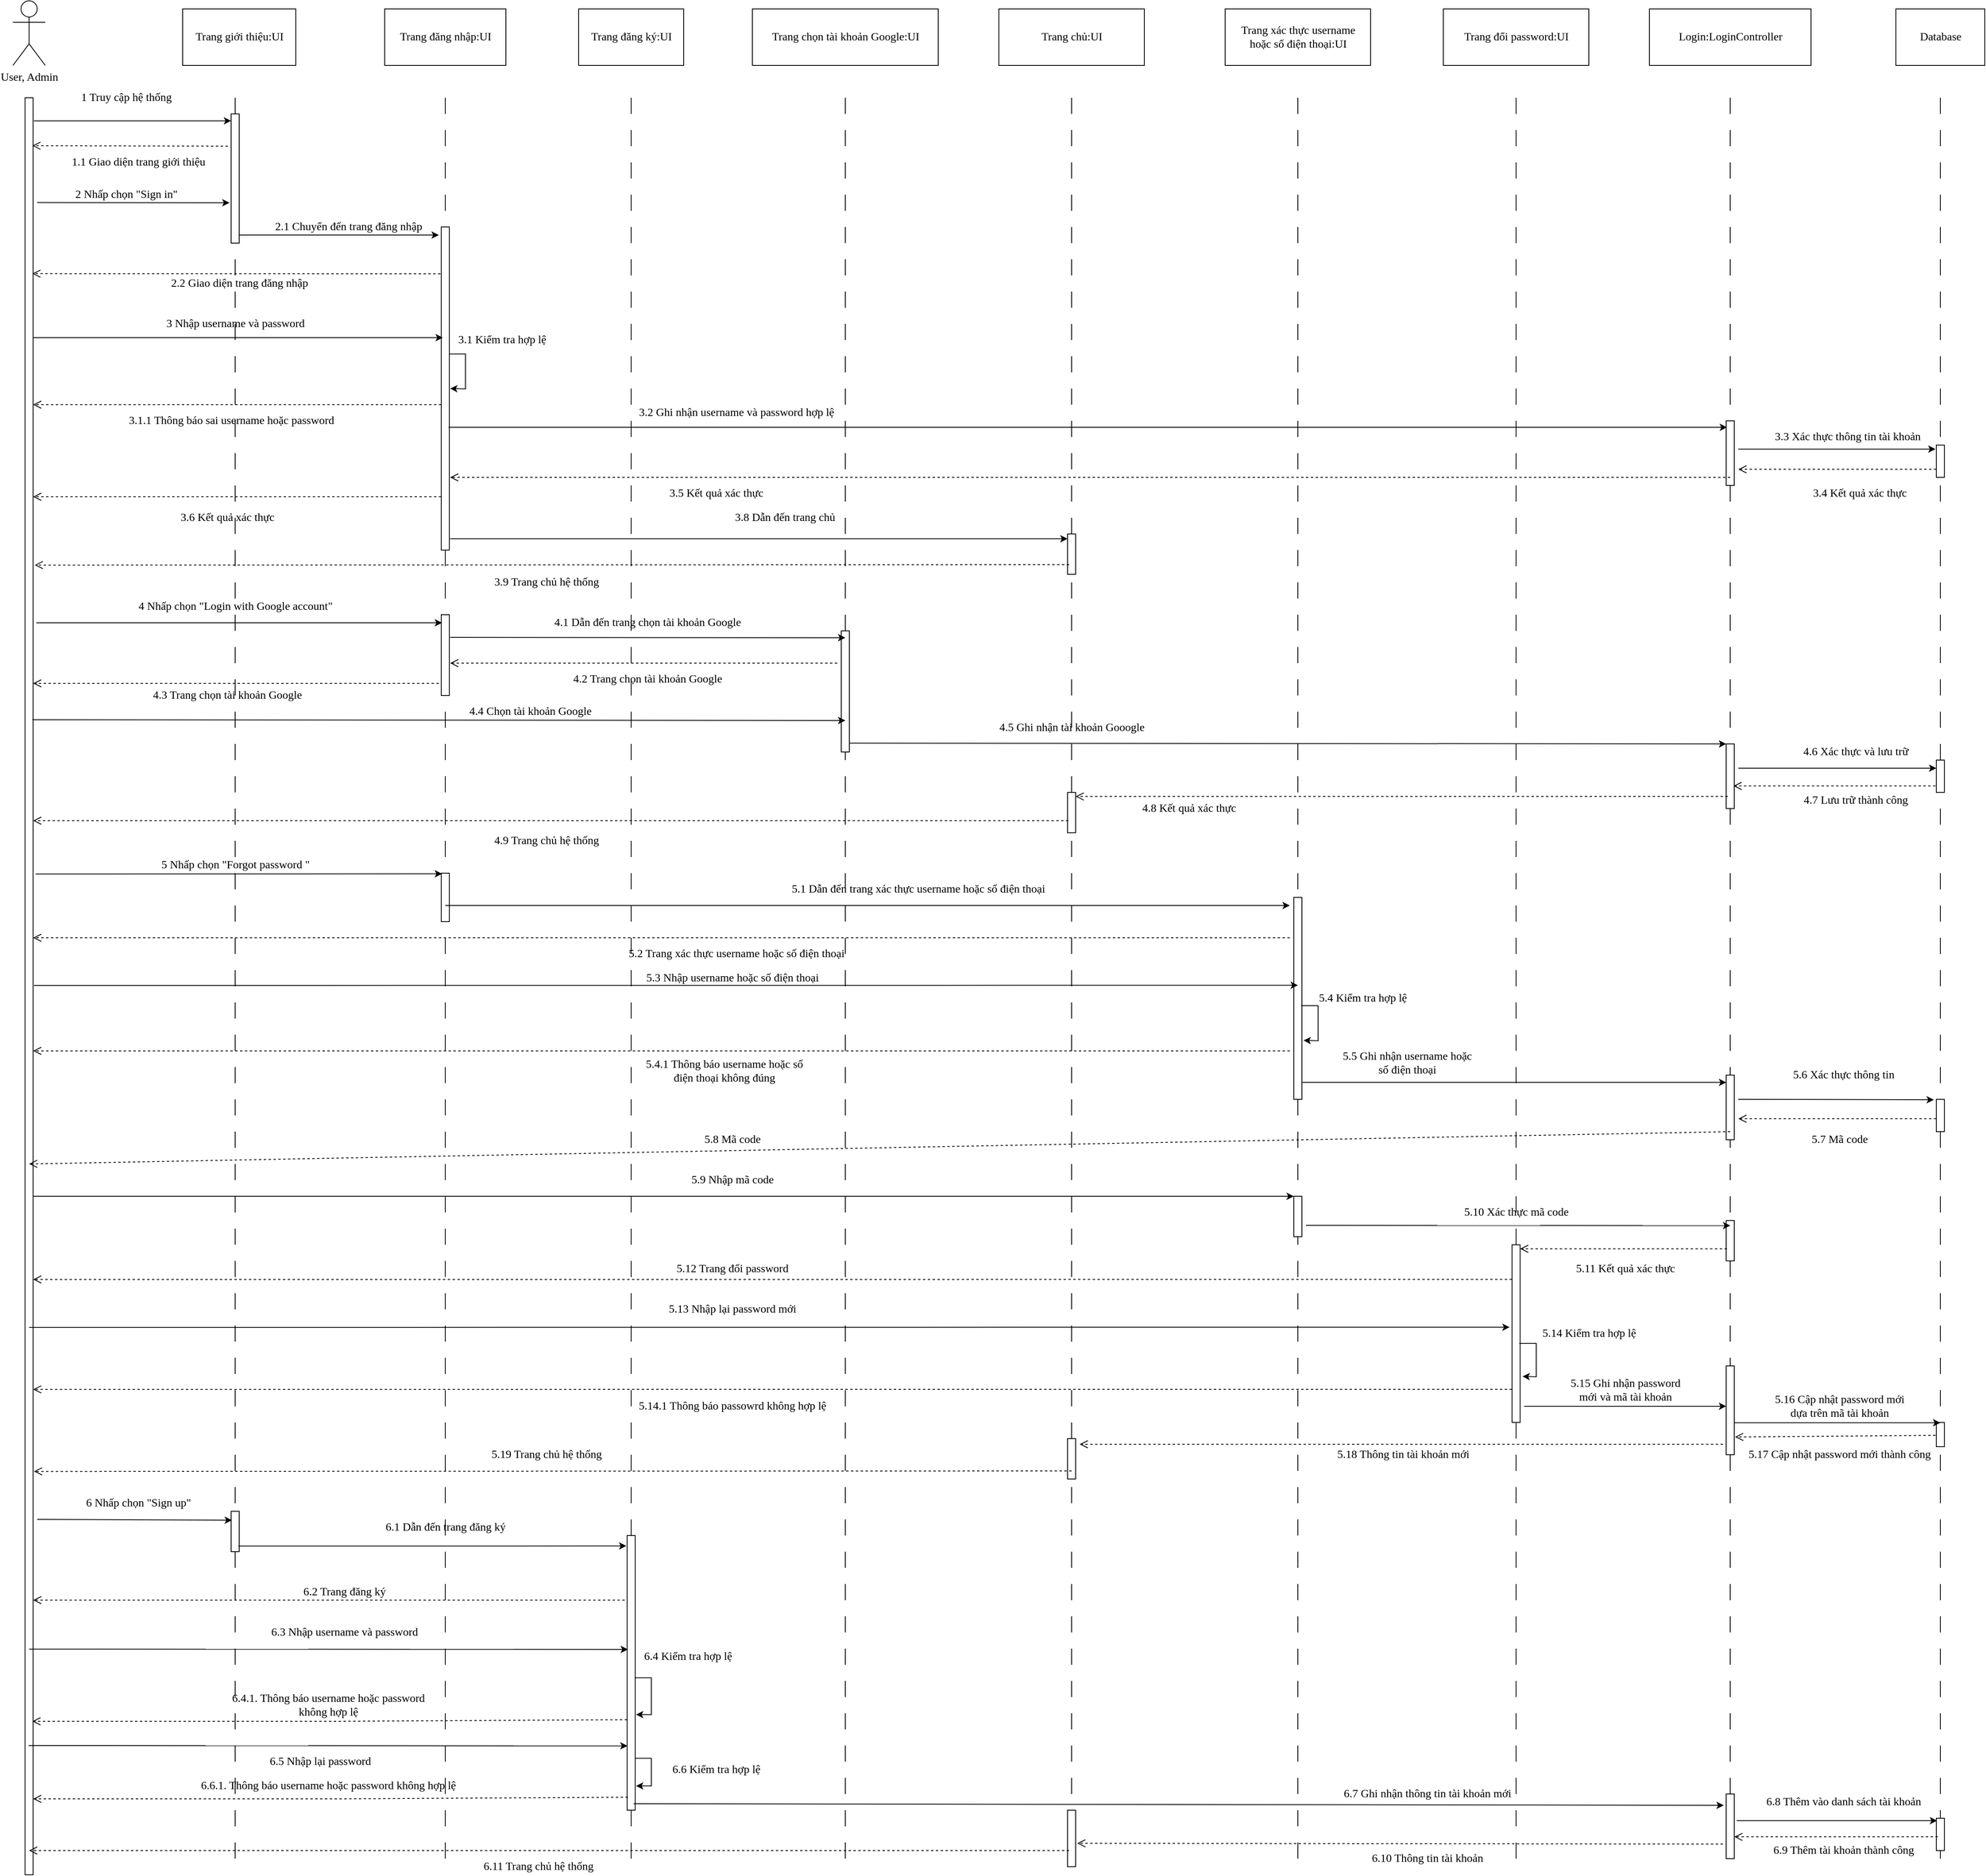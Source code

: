 <mxfile version="13.10.0" type="google"><diagram id="CUPDjBC2wS3wIYwBIbWn" name="Page-1"><mxGraphModel dx="868" dy="492" grid="1" gridSize="10" guides="1" tooltips="1" connect="1" arrows="1" fold="1" page="1" pageScale="1" pageWidth="850" pageHeight="1100" math="0" shadow="0"><root><mxCell id="0"/><mxCell id="1" parent="0"/><mxCell id="hWEHKw0oi7JlBemPA37--1" value="User, Admin" style="shape=umlActor;verticalLabelPosition=bottom;verticalAlign=top;html=1;fontFamily=Verdana;fontSize=14;" parent="1" vertex="1"><mxGeometry x="80" y="40" width="40" height="80" as="geometry"/></mxCell><mxCell id="hWEHKw0oi7JlBemPA37--2" value="" style="html=1;points=[];perimeter=orthogonalPerimeter;fontFamily=Verdana;fontSize=14;" parent="1" vertex="1"><mxGeometry x="95" y="160" width="10" height="2200" as="geometry"/></mxCell><mxCell id="hWEHKw0oi7JlBemPA37--3" value="Trang giới thiệu:UI" style="html=1;fontFamily=Verdana;fontSize=14;" parent="1" vertex="1"><mxGeometry x="290" y="50" width="140" height="70" as="geometry"/></mxCell><mxCell id="hWEHKw0oi7JlBemPA37--4" value="Trang đăng nhập:UI" style="html=1;fontFamily=Verdana;fontSize=14;" parent="1" vertex="1"><mxGeometry x="540" y="50" width="150" height="70" as="geometry"/></mxCell><mxCell id="hWEHKw0oi7JlBemPA37--5" value="Trang đăng ký:UI" style="html=1;fontFamily=Verdana;fontSize=14;" parent="1" vertex="1"><mxGeometry x="780" y="50" width="130" height="70" as="geometry"/></mxCell><mxCell id="hWEHKw0oi7JlBemPA37--6" value="Trang chọn tài khoản Google:UI" style="html=1;fontFamily=Verdana;fontSize=14;" parent="1" vertex="1"><mxGeometry x="995" y="50" width="230" height="70" as="geometry"/></mxCell><mxCell id="hWEHKw0oi7JlBemPA37--7" value="Login:LoginController" style="html=1;fontFamily=Verdana;fontSize=14;" parent="1" vertex="1"><mxGeometry x="2105" y="50" width="200" height="70" as="geometry"/></mxCell><mxCell id="hWEHKw0oi7JlBemPA37--8" value="Database" style="html=1;fontFamily=Verdana;fontSize=14;" parent="1" vertex="1"><mxGeometry x="2410" y="50" width="110" height="70" as="geometry"/></mxCell><mxCell id="hWEHKw0oi7JlBemPA37--9" value="" style="line;strokeWidth=1;direction=south;html=1;dashed=1;dashPattern=20 20;fontFamily=Verdana;fontSize=14;" parent="1" vertex="1"><mxGeometry x="350" y="160" width="10" height="2200" as="geometry"/></mxCell><mxCell id="hWEHKw0oi7JlBemPA37--12" value="" style="line;strokeWidth=1;direction=south;html=1;dashed=1;dashPattern=20 20;fontFamily=Verdana;fontSize=14;" parent="1" vertex="1"><mxGeometry x="610" y="160" width="10" height="2200" as="geometry"/></mxCell><mxCell id="hWEHKw0oi7JlBemPA37--13" value="" style="line;strokeWidth=1;direction=south;html=1;dashed=1;dashPattern=20 20;fontFamily=Verdana;fontSize=14;" parent="1" vertex="1"><mxGeometry x="840" y="160" width="10" height="2200" as="geometry"/></mxCell><mxCell id="hWEHKw0oi7JlBemPA37--14" value="" style="line;strokeWidth=1;direction=south;html=1;dashed=1;dashPattern=20 20;fontFamily=Verdana;fontSize=14;" parent="1" vertex="1"><mxGeometry x="1105" y="160" width="10" height="2200" as="geometry"/></mxCell><mxCell id="hWEHKw0oi7JlBemPA37--15" value="" style="line;strokeWidth=1;direction=south;html=1;dashed=1;dashPattern=20 20;fontFamily=Verdana;fontSize=14;" parent="1" vertex="1"><mxGeometry x="2200" y="160" width="10" height="2200" as="geometry"/></mxCell><mxCell id="hWEHKw0oi7JlBemPA37--16" value="" style="line;strokeWidth=1;direction=south;html=1;dashed=1;dashPattern=20 20;fontFamily=Verdana;fontSize=14;" parent="1" vertex="1"><mxGeometry x="2460" y="160" width="10" height="2200" as="geometry"/></mxCell><mxCell id="p5-qOaC-s5aJqxUV4c3C-1" value="" style="endArrow=classic;html=1;exitX=1.1;exitY=0.013;exitDx=0;exitDy=0;exitPerimeter=0;fontFamily=Verdana;fontSize=14;" parent="1" source="hWEHKw0oi7JlBemPA37--2" target="p5-qOaC-s5aJqxUV4c3C-2" edge="1"><mxGeometry width="50" height="50" relative="1" as="geometry"><mxPoint x="420" y="280" as="sourcePoint"/><mxPoint x="310" y="182" as="targetPoint"/></mxGeometry></mxCell><mxCell id="p5-qOaC-s5aJqxUV4c3C-2" value="" style="html=1;points=[];perimeter=orthogonalPerimeter;fontFamily=Verdana;fontSize=14;" parent="1" vertex="1"><mxGeometry x="350" y="180" width="10" height="160" as="geometry"/></mxCell><mxCell id="p5-qOaC-s5aJqxUV4c3C-3" value="1 Truy cập hệ thống" style="text;html=1;align=center;verticalAlign=middle;resizable=0;points=[];autosize=1;fontFamily=Verdana;fontSize=14;" parent="1" vertex="1"><mxGeometry x="140" y="150" width="160" height="20" as="geometry"/></mxCell><mxCell id="p5-qOaC-s5aJqxUV4c3C-4" value="" style="html=1;verticalAlign=bottom;endArrow=open;dashed=1;endSize=8;entryX=0.9;entryY=0.027;entryDx=0;entryDy=0;entryPerimeter=0;fontFamily=Verdana;fontSize=14;" parent="1" target="hWEHKw0oi7JlBemPA37--2" edge="1"><mxGeometry relative="1" as="geometry"><mxPoint x="346" y="220" as="sourcePoint"/><mxPoint x="400" y="260" as="targetPoint"/></mxGeometry></mxCell><mxCell id="p5-qOaC-s5aJqxUV4c3C-5" value="1.1 Giao diện trang giới thiệu" style="text;html=1;align=center;verticalAlign=middle;resizable=0;points=[];autosize=1;fontFamily=Verdana;fontSize=14;" parent="1" vertex="1"><mxGeometry x="125" y="230" width="220" height="20" as="geometry"/></mxCell><mxCell id="55dlHWqu9DWazeISwio_-1" value="" style="endArrow=classic;html=1;exitX=1.5;exitY=0.059;exitDx=0;exitDy=0;exitPerimeter=0;fontFamily=Verdana;fontSize=14;" parent="1" source="hWEHKw0oi7JlBemPA37--2" edge="1"><mxGeometry width="50" height="50" relative="1" as="geometry"><mxPoint x="420" y="380" as="sourcePoint"/><mxPoint x="348" y="290" as="targetPoint"/></mxGeometry></mxCell><mxCell id="55dlHWqu9DWazeISwio_-2" value="2 Nhấp chọn &quot;Sign in&quot;" style="text;html=1;align=center;verticalAlign=middle;resizable=0;points=[];autosize=1;fontFamily=Verdana;fontSize=14;" parent="1" vertex="1"><mxGeometry x="135" y="270" width="170" height="20" as="geometry"/></mxCell><mxCell id="55dlHWqu9DWazeISwio_-12" style="edgeStyle=orthogonalEdgeStyle;rounded=0;orthogonalLoop=1;jettySize=auto;html=1;exitX=0.9;exitY=0.393;exitDx=0;exitDy=0;exitPerimeter=0;fontFamily=Verdana;fontSize=14;" parent="1" source="55dlHWqu9DWazeISwio_-3" edge="1"><mxGeometry relative="1" as="geometry"><mxPoint x="621" y="520" as="targetPoint"/></mxGeometry></mxCell><mxCell id="55dlHWqu9DWazeISwio_-3" value="" style="html=1;points=[];perimeter=orthogonalPerimeter;fontFamily=Verdana;fontSize=14;" parent="1" vertex="1"><mxGeometry x="610" y="320" width="10" height="400" as="geometry"/></mxCell><mxCell id="55dlHWqu9DWazeISwio_-4" value="" style="endArrow=classic;html=1;fontFamily=Verdana;fontSize=14;" parent="1" edge="1"><mxGeometry width="50" height="50" relative="1" as="geometry"><mxPoint x="360" y="330" as="sourcePoint"/><mxPoint x="607" y="330" as="targetPoint"/></mxGeometry></mxCell><mxCell id="55dlHWqu9DWazeISwio_-5" value="2.1 Chuyển đến trang đăng nhập" style="text;html=1;align=center;verticalAlign=middle;resizable=0;points=[];autosize=1;fontFamily=Verdana;fontSize=14;" parent="1" vertex="1"><mxGeometry x="370" y="310" width="250" height="20" as="geometry"/></mxCell><mxCell id="55dlHWqu9DWazeISwio_-6" value="" style="html=1;verticalAlign=bottom;endArrow=open;dashed=1;endSize=8;entryX=0.9;entryY=0.099;entryDx=0;entryDy=0;entryPerimeter=0;fontFamily=Verdana;fontSize=14;" parent="1" target="hWEHKw0oi7JlBemPA37--2" edge="1"><mxGeometry relative="1" as="geometry"><mxPoint x="609" y="378" as="sourcePoint"/><mxPoint x="362" y="372" as="targetPoint"/></mxGeometry></mxCell><mxCell id="55dlHWqu9DWazeISwio_-7" value="2.2 Giao diện trang đăng nhập" style="text;html=1;align=center;verticalAlign=middle;resizable=0;points=[];autosize=1;fontFamily=Verdana;fontSize=14;" parent="1" vertex="1"><mxGeometry x="245" y="380" width="230" height="20" as="geometry"/></mxCell><mxCell id="55dlHWqu9DWazeISwio_-10" value="" style="endArrow=classic;html=1;exitX=1;exitY=0.135;exitDx=0;exitDy=0;exitPerimeter=0;fontFamily=Verdana;fontSize=14;" parent="1" source="hWEHKw0oi7JlBemPA37--2" edge="1"><mxGeometry width="50" height="50" relative="1" as="geometry"><mxPoint x="420" y="460" as="sourcePoint"/><mxPoint x="612" y="457" as="targetPoint"/></mxGeometry></mxCell><mxCell id="55dlHWqu9DWazeISwio_-11" value="3 Nhập username và password" style="text;html=1;align=center;verticalAlign=middle;resizable=0;points=[];autosize=1;fontFamily=Verdana;fontSize=14;" parent="1" vertex="1"><mxGeometry x="240" y="430" width="230" height="20" as="geometry"/></mxCell><mxCell id="55dlHWqu9DWazeISwio_-13" value="3.1 Kiểm tra hợp lệ" style="text;html=1;align=center;verticalAlign=middle;resizable=0;points=[];autosize=1;fontFamily=Verdana;fontSize=14;" parent="1" vertex="1"><mxGeometry x="610" y="450" width="150" height="20" as="geometry"/></mxCell><mxCell id="55dlHWqu9DWazeISwio_-16" value="Trang chủ:UI" style="html=1;fontFamily=Verdana;fontSize=14;" parent="1" vertex="1"><mxGeometry x="1300" y="50" width="180" height="70" as="geometry"/></mxCell><mxCell id="55dlHWqu9DWazeISwio_-17" value="" style="line;strokeWidth=1;direction=south;html=1;dashed=1;dashPattern=20 20;fontFamily=Verdana;fontSize=14;" parent="1" vertex="1"><mxGeometry x="1385" y="160" width="10" height="2200" as="geometry"/></mxCell><mxCell id="55dlHWqu9DWazeISwio_-18" value="" style="endArrow=classic;html=1;entryX=0.1;entryY=0.1;entryDx=0;entryDy=0;entryPerimeter=0;fontFamily=Verdana;fontSize=14;" parent="1" target="55dlHWqu9DWazeISwio_-19" edge="1"><mxGeometry width="50" height="50" relative="1" as="geometry"><mxPoint x="619" y="568" as="sourcePoint"/><mxPoint x="1350" y="568" as="targetPoint"/></mxGeometry></mxCell><mxCell id="55dlHWqu9DWazeISwio_-19" value="" style="html=1;points=[];perimeter=orthogonalPerimeter;fontFamily=Verdana;fontSize=14;" parent="1" vertex="1"><mxGeometry x="2200" y="560" width="10" height="80" as="geometry"/></mxCell><mxCell id="55dlHWqu9DWazeISwio_-20" value="3.2 Ghi nhận username và password hợp lệ" style="text;html=1;align=center;verticalAlign=middle;resizable=0;points=[];autosize=1;fontFamily=Verdana;fontSize=14;" parent="1" vertex="1"><mxGeometry x="815" y="540" width="320" height="20" as="geometry"/></mxCell><mxCell id="55dlHWqu9DWazeISwio_-21" value="" style="html=1;points=[];perimeter=orthogonalPerimeter;fontFamily=Verdana;fontSize=14;" parent="1" vertex="1"><mxGeometry x="2460" y="590" width="10" height="40" as="geometry"/></mxCell><mxCell id="55dlHWqu9DWazeISwio_-22" value="" style="endArrow=classic;html=1;entryX=-0.1;entryY=0.125;entryDx=0;entryDy=0;entryPerimeter=0;exitX=1.5;exitY=0.438;exitDx=0;exitDy=0;exitPerimeter=0;fontFamily=Verdana;fontSize=14;" parent="1" source="55dlHWqu9DWazeISwio_-19" target="55dlHWqu9DWazeISwio_-21" edge="1"><mxGeometry width="50" height="50" relative="1" as="geometry"><mxPoint x="1970" y="595" as="sourcePoint"/><mxPoint x="1790" y="460" as="targetPoint"/></mxGeometry></mxCell><mxCell id="55dlHWqu9DWazeISwio_-23" value="&lt;div style=&quot;font-size: 14px;&quot;&gt;3.3 Xác thực thông tin tài khoản&lt;br style=&quot;font-size: 14px;&quot;&gt;&lt;/div&gt;" style="text;html=1;align=center;verticalAlign=middle;resizable=0;points=[];autosize=1;fontFamily=Verdana;fontSize=14;" parent="1" vertex="1"><mxGeometry x="2230" y="570" width="240" height="20" as="geometry"/></mxCell><mxCell id="55dlHWqu9DWazeISwio_-24" value="" style="html=1;verticalAlign=bottom;endArrow=open;dashed=1;endSize=8;exitX=0;exitY=0.75;exitDx=0;exitDy=0;exitPerimeter=0;entryX=1.5;entryY=0.75;entryDx=0;entryDy=0;entryPerimeter=0;fontFamily=Verdana;fontSize=14;" parent="1" source="55dlHWqu9DWazeISwio_-21" target="55dlHWqu9DWazeISwio_-19" edge="1"><mxGeometry relative="1" as="geometry"><mxPoint x="1900" y="490" as="sourcePoint"/><mxPoint x="1820" y="490" as="targetPoint"/></mxGeometry></mxCell><mxCell id="55dlHWqu9DWazeISwio_-25" value="3.4 Kết quả xác thực" style="text;html=1;align=center;verticalAlign=middle;resizable=0;points=[];autosize=1;fontFamily=Verdana;fontSize=14;" parent="1" vertex="1"><mxGeometry x="2285" y="640" width="160" height="20" as="geometry"/></mxCell><mxCell id="55dlHWqu9DWazeISwio_-26" value="" style="html=1;verticalAlign=bottom;endArrow=open;dashed=1;endSize=8;exitX=0.5;exitY=0.875;exitDx=0;exitDy=0;exitPerimeter=0;fontFamily=Verdana;fontSize=14;" parent="1" source="55dlHWqu9DWazeISwio_-19" edge="1"><mxGeometry relative="1" as="geometry"><mxPoint x="1663" y="630" as="sourcePoint"/><mxPoint x="621" y="630" as="targetPoint"/></mxGeometry></mxCell><mxCell id="55dlHWqu9DWazeISwio_-27" value="3.5 Kết quả xác thực" style="text;html=1;align=center;verticalAlign=middle;resizable=0;points=[];autosize=1;fontFamily=Verdana;fontSize=14;" parent="1" vertex="1"><mxGeometry x="870" y="640" width="160" height="20" as="geometry"/></mxCell><mxCell id="55dlHWqu9DWazeISwio_-28" value="" style="html=1;verticalAlign=bottom;endArrow=open;dashed=1;endSize=8;exitX=0;exitY=0.835;exitDx=0;exitDy=0;exitPerimeter=0;fontFamily=Verdana;fontSize=14;" parent="1" source="55dlHWqu9DWazeISwio_-3" target="hWEHKw0oi7JlBemPA37--2" edge="1"><mxGeometry relative="1" as="geometry"><mxPoint x="480" y="520" as="sourcePoint"/><mxPoint x="400" y="520" as="targetPoint"/></mxGeometry></mxCell><mxCell id="55dlHWqu9DWazeISwio_-29" value="3.6 Kết quả xác thực" style="text;html=1;align=center;verticalAlign=middle;resizable=0;points=[];autosize=1;fontFamily=Verdana;fontSize=14;" parent="1" vertex="1"><mxGeometry x="265" y="670" width="160" height="20" as="geometry"/></mxCell><mxCell id="55dlHWqu9DWazeISwio_-30" value="" style="html=1;points=[];perimeter=orthogonalPerimeter;fontFamily=Verdana;fontSize=14;" parent="1" vertex="1"><mxGeometry x="1385" y="700" width="10" height="50" as="geometry"/></mxCell><mxCell id="55dlHWqu9DWazeISwio_-31" value="" style="endArrow=classic;html=1;entryX=0;entryY=0.12;entryDx=0;entryDy=0;entryPerimeter=0;fontFamily=Verdana;fontSize=14;" parent="1" target="55dlHWqu9DWazeISwio_-30" edge="1"><mxGeometry width="50" height="50" relative="1" as="geometry"><mxPoint x="621" y="706" as="sourcePoint"/><mxPoint x="1050" y="550" as="targetPoint"/></mxGeometry></mxCell><mxCell id="55dlHWqu9DWazeISwio_-32" value="3.8 Dẫn đến trang chủ" style="text;html=1;align=center;verticalAlign=middle;resizable=0;points=[];autosize=1;fontFamily=Verdana;fontSize=14;" parent="1" vertex="1"><mxGeometry x="950" y="670" width="170" height="20" as="geometry"/></mxCell><mxCell id="55dlHWqu9DWazeISwio_-33" value="" style="html=1;verticalAlign=bottom;endArrow=open;dashed=1;endSize=8;exitX=0.2;exitY=0.76;exitDx=0;exitDy=0;exitPerimeter=0;entryX=1.2;entryY=0.263;entryDx=0;entryDy=0;entryPerimeter=0;fontFamily=Verdana;fontSize=14;" parent="1" source="55dlHWqu9DWazeISwio_-30" target="hWEHKw0oi7JlBemPA37--2" edge="1"><mxGeometry relative="1" as="geometry"><mxPoint x="1060" y="570" as="sourcePoint"/><mxPoint x="980" y="570" as="targetPoint"/></mxGeometry></mxCell><mxCell id="55dlHWqu9DWazeISwio_-34" value="3.9 Trang chủ hệ thống" style="text;html=1;align=center;verticalAlign=middle;resizable=0;points=[];autosize=1;fontFamily=Verdana;fontSize=14;" parent="1" vertex="1"><mxGeometry x="650" y="750" width="180" height="20" as="geometry"/></mxCell><mxCell id="55dlHWqu9DWazeISwio_-35" value="" style="html=1;points=[];perimeter=orthogonalPerimeter;fontFamily=Verdana;fontSize=14;" parent="1" vertex="1"><mxGeometry x="610" y="800" width="10" height="100" as="geometry"/></mxCell><mxCell id="55dlHWqu9DWazeISwio_-36" value="" style="endArrow=classic;html=1;entryX=0.1;entryY=0.1;entryDx=0;entryDy=0;entryPerimeter=0;fontFamily=Verdana;fontSize=14;" parent="1" target="55dlHWqu9DWazeISwio_-35" edge="1"><mxGeometry width="50" height="50" relative="1" as="geometry"><mxPoint x="109" y="810" as="sourcePoint"/><mxPoint x="450" y="700" as="targetPoint"/></mxGeometry></mxCell><mxCell id="55dlHWqu9DWazeISwio_-37" value="4 Nhấp chọn &quot;Login with Google account&quot;" style="text;html=1;align=center;verticalAlign=middle;resizable=0;points=[];autosize=1;fontFamily=Verdana;fontSize=14;" parent="1" vertex="1"><mxGeometry x="200" y="780" width="310" height="20" as="geometry"/></mxCell><mxCell id="55dlHWqu9DWazeISwio_-38" value="" style="html=1;points=[];perimeter=orthogonalPerimeter;fontFamily=Verdana;fontSize=14;" parent="1" vertex="1"><mxGeometry x="1105" y="820" width="10" height="150" as="geometry"/></mxCell><mxCell id="55dlHWqu9DWazeISwio_-39" value="" style="endArrow=classic;html=1;entryX=0.5;entryY=0.057;entryDx=0;entryDy=0;entryPerimeter=0;fontFamily=Verdana;fontSize=14;" parent="1" target="55dlHWqu9DWazeISwio_-38" edge="1"><mxGeometry width="50" height="50" relative="1" as="geometry"><mxPoint x="621" y="828" as="sourcePoint"/><mxPoint x="800" y="780" as="targetPoint"/></mxGeometry></mxCell><mxCell id="55dlHWqu9DWazeISwio_-40" value="4.1 Dẫn đến trang chọn tài khoản Google" style="text;html=1;align=center;verticalAlign=middle;resizable=0;points=[];autosize=1;fontFamily=Verdana;fontSize=14;" parent="1" vertex="1"><mxGeometry x="710" y="800" width="310" height="20" as="geometry"/></mxCell><mxCell id="55dlHWqu9DWazeISwio_-41" value="" style="html=1;verticalAlign=bottom;endArrow=open;dashed=1;endSize=8;entryX=1.1;entryY=0.6;entryDx=0;entryDy=0;entryPerimeter=0;fontFamily=Verdana;fontSize=14;" parent="1" target="55dlHWqu9DWazeISwio_-35" edge="1"><mxGeometry relative="1" as="geometry"><mxPoint x="1100" y="860" as="sourcePoint"/><mxPoint x="750" y="810" as="targetPoint"/></mxGeometry></mxCell><mxCell id="55dlHWqu9DWazeISwio_-43" value="4.2 Trang chọn tài khoản Google" style="text;html=1;align=center;verticalAlign=middle;resizable=0;points=[];autosize=1;fontFamily=Verdana;fontSize=14;" parent="1" vertex="1"><mxGeometry x="745" y="870" width="240" height="20" as="geometry"/></mxCell><mxCell id="55dlHWqu9DWazeISwio_-44" value="" style="html=1;verticalAlign=bottom;endArrow=open;dashed=1;endSize=8;exitX=-0.3;exitY=0.85;exitDx=0;exitDy=0;exitPerimeter=0;fontFamily=Verdana;fontSize=14;" parent="1" source="55dlHWqu9DWazeISwio_-35" target="hWEHKw0oi7JlBemPA37--2" edge="1"><mxGeometry relative="1" as="geometry"><mxPoint x="520" y="810" as="sourcePoint"/><mxPoint x="440" y="810" as="targetPoint"/></mxGeometry></mxCell><mxCell id="55dlHWqu9DWazeISwio_-46" value="4.3 Trang chọn tài khoản Google" style="text;html=1;align=center;verticalAlign=middle;resizable=0;points=[];autosize=1;fontFamily=Verdana;fontSize=14;" parent="1" vertex="1"><mxGeometry x="225" y="890" width="240" height="20" as="geometry"/></mxCell><mxCell id="55dlHWqu9DWazeISwio_-47" value="" style="endArrow=classic;html=1;exitX=0.9;exitY=0.35;exitDx=0;exitDy=0;exitPerimeter=0;fontFamily=Verdana;fontSize=14;" parent="1" source="hWEHKw0oi7JlBemPA37--2" edge="1"><mxGeometry width="50" height="50" relative="1" as="geometry"><mxPoint x="109" y="931" as="sourcePoint"/><mxPoint x="1110" y="931" as="targetPoint"/></mxGeometry></mxCell><mxCell id="55dlHWqu9DWazeISwio_-48" value="4.4 Chọn tài khoản Google" style="text;html=1;align=center;verticalAlign=middle;resizable=0;points=[];autosize=1;fontFamily=Verdana;fontSize=14;" parent="1" vertex="1"><mxGeometry x="620" y="910" width="200" height="20" as="geometry"/></mxCell><mxCell id="55dlHWqu9DWazeISwio_-49" value="" style="html=1;points=[];perimeter=orthogonalPerimeter;fontFamily=Verdana;fontSize=14;" parent="1" vertex="1"><mxGeometry x="2200" y="960" width="10" height="80" as="geometry"/></mxCell><mxCell id="55dlHWqu9DWazeISwio_-50" value="" style="endArrow=classic;html=1;exitX=1;exitY=0.927;exitDx=0;exitDy=0;exitPerimeter=0;fontFamily=Verdana;fontSize=14;" parent="1" source="55dlHWqu9DWazeISwio_-38" target="55dlHWqu9DWazeISwio_-49" edge="1"><mxGeometry width="50" height="50" relative="1" as="geometry"><mxPoint x="1310" y="1020" as="sourcePoint"/><mxPoint x="1360" y="970" as="targetPoint"/></mxGeometry></mxCell><mxCell id="55dlHWqu9DWazeISwio_-51" value="4.5 Ghi nhận tài khoản Gooogle" style="text;html=1;align=center;verticalAlign=middle;resizable=0;points=[];autosize=1;fontFamily=Verdana;fontSize=14;" parent="1" vertex="1"><mxGeometry x="1270" y="930" width="240" height="20" as="geometry"/></mxCell><mxCell id="55dlHWqu9DWazeISwio_-52" value="" style="html=1;points=[];perimeter=orthogonalPerimeter;fontFamily=Verdana;fontSize=14;" parent="1" vertex="1"><mxGeometry x="2460" y="980" width="10" height="40" as="geometry"/></mxCell><mxCell id="55dlHWqu9DWazeISwio_-53" value="" style="endArrow=classic;html=1;exitX=1.5;exitY=0.375;exitDx=0;exitDy=0;exitPerimeter=0;fontFamily=Verdana;fontSize=14;" parent="1" source="55dlHWqu9DWazeISwio_-49" target="55dlHWqu9DWazeISwio_-52" edge="1"><mxGeometry width="50" height="50" relative="1" as="geometry"><mxPoint x="1860" y="1020" as="sourcePoint"/><mxPoint x="1910" y="970" as="targetPoint"/></mxGeometry></mxCell><mxCell id="55dlHWqu9DWazeISwio_-54" value="4.6 Xác thực và lưu trữ" style="text;html=1;align=center;verticalAlign=middle;resizable=0;points=[];autosize=1;fontFamily=Verdana;fontSize=14;" parent="1" vertex="1"><mxGeometry x="2270" y="960" width="180" height="20" as="geometry"/></mxCell><mxCell id="55dlHWqu9DWazeISwio_-55" value="" style="html=1;points=[];perimeter=orthogonalPerimeter;fontFamily=Verdana;fontSize=14;" parent="1" vertex="1"><mxGeometry x="1385" y="1020" width="10" height="50" as="geometry"/></mxCell><mxCell id="55dlHWqu9DWazeISwio_-56" value="" style="html=1;verticalAlign=bottom;endArrow=open;dashed=1;endSize=8;exitX=0.2;exitY=0.813;exitDx=0;exitDy=0;exitPerimeter=0;fontFamily=Verdana;fontSize=14;" parent="1" source="55dlHWqu9DWazeISwio_-49" target="55dlHWqu9DWazeISwio_-55" edge="1"><mxGeometry relative="1" as="geometry"><mxPoint x="1520" y="1030" as="sourcePoint"/><mxPoint x="1440" y="1030" as="targetPoint"/></mxGeometry></mxCell><mxCell id="55dlHWqu9DWazeISwio_-57" value="4.8 Kết quả xác thực" style="text;html=1;align=center;verticalAlign=middle;resizable=0;points=[];autosize=1;fontFamily=Verdana;fontSize=14;" parent="1" vertex="1"><mxGeometry x="1455" y="1030" width="160" height="20" as="geometry"/></mxCell><mxCell id="55dlHWqu9DWazeISwio_-58" value="" style="html=1;verticalAlign=bottom;endArrow=open;dashed=1;endSize=8;exitX=0.1;exitY=0.7;exitDx=0;exitDy=0;exitPerimeter=0;fontFamily=Verdana;fontSize=14;" parent="1" source="55dlHWqu9DWazeISwio_-55" target="hWEHKw0oi7JlBemPA37--2" edge="1"><mxGeometry relative="1" as="geometry"><mxPoint x="1260" y="1030" as="sourcePoint"/><mxPoint x="1180" y="1030" as="targetPoint"/></mxGeometry></mxCell><mxCell id="55dlHWqu9DWazeISwio_-59" value="4.9 Trang chủ hệ thống" style="text;html=1;align=center;verticalAlign=middle;resizable=0;points=[];autosize=1;fontFamily=Verdana;fontSize=14;" parent="1" vertex="1"><mxGeometry x="650" y="1070" width="180" height="20" as="geometry"/></mxCell><mxCell id="55dlHWqu9DWazeISwio_-60" value="" style="html=1;points=[];perimeter=orthogonalPerimeter;fontFamily=Verdana;fontSize=14;" parent="1" vertex="1"><mxGeometry x="610" y="1120" width="10" height="60" as="geometry"/></mxCell><mxCell id="55dlHWqu9DWazeISwio_-61" value="" style="endArrow=classic;html=1;entryX=0.1;entryY=0.013;entryDx=0;entryDy=0;entryPerimeter=0;fontFamily=Verdana;fontSize=14;" parent="1" target="55dlHWqu9DWazeISwio_-60" edge="1"><mxGeometry width="50" height="50" relative="1" as="geometry"><mxPoint x="108" y="1121" as="sourcePoint"/><mxPoint x="450" y="1120" as="targetPoint"/></mxGeometry></mxCell><mxCell id="55dlHWqu9DWazeISwio_-62" value="5 Nhấp chọn &quot;Forgot password &quot;" style="text;html=1;align=center;verticalAlign=middle;resizable=0;points=[];autosize=1;fontFamily=Verdana;fontSize=14;" parent="1" vertex="1"><mxGeometry x="235" y="1100" width="240" height="20" as="geometry"/></mxCell><mxCell id="55dlHWqu9DWazeISwio_-64" value="&lt;div style=&quot;font-size: 14px;&quot;&gt;Trang xác thực username&lt;/div&gt;&lt;div style=&quot;font-size: 14px;&quot;&gt;hoặc số điện thoại:UI&lt;/div&gt;" style="html=1;fontFamily=Verdana;fontSize=14;" parent="1" vertex="1"><mxGeometry x="1580" y="50" width="180" height="70" as="geometry"/></mxCell><mxCell id="55dlHWqu9DWazeISwio_-65" value="" style="line;strokeWidth=1;direction=south;html=1;dashed=1;dashPattern=20 20;fontFamily=Verdana;fontSize=14;" parent="1" vertex="1"><mxGeometry x="1665" y="160" width="10" height="2200" as="geometry"/></mxCell><mxCell id="55dlHWqu9DWazeISwio_-66" value="" style="html=1;points=[];perimeter=orthogonalPerimeter;fontFamily=Verdana;fontSize=14;" parent="1" vertex="1"><mxGeometry x="1665" y="1150" width="10" height="250" as="geometry"/></mxCell><mxCell id="55dlHWqu9DWazeISwio_-67" value="" style="endArrow=classic;html=1;fontFamily=Verdana;fontSize=14;" parent="1" edge="1"><mxGeometry width="50" height="50" relative="1" as="geometry"><mxPoint x="615" y="1160" as="sourcePoint"/><mxPoint x="1660" y="1160" as="targetPoint"/></mxGeometry></mxCell><mxCell id="55dlHWqu9DWazeISwio_-68" value="5.1 Dẫn đến trang xác thực username hoặc số điện thoại" style="text;html=1;align=center;verticalAlign=middle;resizable=0;points=[];autosize=1;fontFamily=Verdana;fontSize=14;" parent="1" vertex="1"><mxGeometry x="990" y="1130" width="420" height="20" as="geometry"/></mxCell><mxCell id="55dlHWqu9DWazeISwio_-69" value="" style="html=1;verticalAlign=bottom;endArrow=open;dashed=1;endSize=8;fontFamily=Verdana;fontSize=14;" parent="1" target="hWEHKw0oi7JlBemPA37--2" edge="1"><mxGeometry relative="1" as="geometry"><mxPoint x="1660" y="1200" as="sourcePoint"/><mxPoint x="1420" y="1170" as="targetPoint"/></mxGeometry></mxCell><mxCell id="55dlHWqu9DWazeISwio_-70" value="5.2 Trang xác thực username hoặc số điện thoại" style="text;html=1;align=center;verticalAlign=middle;resizable=0;points=[];autosize=1;fontFamily=Verdana;fontSize=14;" parent="1" vertex="1"><mxGeometry x="795" y="1210" width="360" height="20" as="geometry"/></mxCell><mxCell id="55dlHWqu9DWazeISwio_-71" value="" style="endArrow=classic;html=1;entryX=0.5;entryY=0.435;entryDx=0;entryDy=0;entryPerimeter=0;fontFamily=Verdana;fontSize=14;" parent="1" target="55dlHWqu9DWazeISwio_-66" edge="1"><mxGeometry width="50" height="50" relative="1" as="geometry"><mxPoint x="106" y="1259" as="sourcePoint"/><mxPoint x="370" y="1150" as="targetPoint"/></mxGeometry></mxCell><mxCell id="55dlHWqu9DWazeISwio_-72" value="5.3 Nhập username hoặc số điện thoại" style="text;html=1;align=center;verticalAlign=middle;resizable=0;points=[];autosize=1;fontFamily=Verdana;fontSize=14;" parent="1" vertex="1"><mxGeometry x="825" y="1240" width="290" height="20" as="geometry"/></mxCell><mxCell id="55dlHWqu9DWazeISwio_-74" style="edgeStyle=orthogonalEdgeStyle;rounded=0;orthogonalLoop=1;jettySize=auto;html=1;exitX=0.9;exitY=0.536;exitDx=0;exitDy=0;exitPerimeter=0;fontFamily=Verdana;fontSize=14;" parent="1" source="55dlHWqu9DWazeISwio_-66" edge="1"><mxGeometry relative="1" as="geometry"><mxPoint x="1677" y="1327" as="targetPoint"/></mxGeometry></mxCell><mxCell id="55dlHWqu9DWazeISwio_-75" value="5.4 Kiểm tra hợp lệ" style="text;html=1;align=center;verticalAlign=middle;resizable=0;points=[];autosize=1;fontFamily=Verdana;fontSize=14;" parent="1" vertex="1"><mxGeometry x="1675" y="1265" width="150" height="20" as="geometry"/></mxCell><mxCell id="55dlHWqu9DWazeISwio_-78" value="" style="endArrow=classic;html=1;exitX=1;exitY=0.916;exitDx=0;exitDy=0;exitPerimeter=0;fontFamily=Verdana;fontSize=14;" parent="1" source="55dlHWqu9DWazeISwio_-66" target="55dlHWqu9DWazeISwio_-79" edge="1"><mxGeometry width="50" height="50" relative="1" as="geometry"><mxPoint x="1970" y="1200" as="sourcePoint"/><mxPoint x="2020" y="1150" as="targetPoint"/></mxGeometry></mxCell><mxCell id="55dlHWqu9DWazeISwio_-79" value="" style="html=1;points=[];perimeter=orthogonalPerimeter;fontFamily=Verdana;fontSize=14;" parent="1" vertex="1"><mxGeometry x="2200" y="1370" width="10" height="80" as="geometry"/></mxCell><mxCell id="55dlHWqu9DWazeISwio_-80" value="&lt;div style=&quot;font-size: 14px;&quot;&gt;5.5 Ghi nhận username hoặc &lt;br style=&quot;font-size: 14px;&quot;&gt;&lt;/div&gt;&lt;div style=&quot;font-size: 14px;&quot;&gt;số điện thoại&lt;br style=&quot;font-size: 14px;&quot;&gt;&lt;/div&gt;" style="text;html=1;align=center;verticalAlign=middle;resizable=0;points=[];autosize=1;fontFamily=Verdana;fontSize=14;" parent="1" vertex="1"><mxGeometry x="1695" y="1335" width="220" height="40" as="geometry"/></mxCell><mxCell id="55dlHWqu9DWazeISwio_-81" value="" style="html=1;points=[];perimeter=orthogonalPerimeter;fontFamily=Verdana;fontSize=14;" parent="1" vertex="1"><mxGeometry x="2460" y="1400" width="10" height="40" as="geometry"/></mxCell><mxCell id="55dlHWqu9DWazeISwio_-82" value="" style="endArrow=classic;html=1;exitX=1.5;exitY=0.375;exitDx=0;exitDy=0;exitPerimeter=0;entryX=-0.3;entryY=0.013;entryDx=0;entryDy=0;entryPerimeter=0;fontFamily=Verdana;fontSize=14;" parent="1" source="55dlHWqu9DWazeISwio_-79" target="55dlHWqu9DWazeISwio_-81" edge="1"><mxGeometry width="50" height="50" relative="1" as="geometry"><mxPoint x="1910" y="1330" as="sourcePoint"/><mxPoint x="1960" y="1280" as="targetPoint"/></mxGeometry></mxCell><mxCell id="55dlHWqu9DWazeISwio_-83" value="5.6 Xác thực thông tin" style="text;html=1;align=center;verticalAlign=middle;resizable=0;points=[];autosize=1;fontFamily=Verdana;fontSize=14;" parent="1" vertex="1"><mxGeometry x="2260" y="1360" width="170" height="20" as="geometry"/></mxCell><mxCell id="55dlHWqu9DWazeISwio_-84" value="" style="html=1;verticalAlign=bottom;endArrow=open;dashed=1;endSize=8;exitX=0;exitY=0.6;exitDx=0;exitDy=0;exitPerimeter=0;entryX=1.5;entryY=0.675;entryDx=0;entryDy=0;entryPerimeter=0;fontFamily=Verdana;fontSize=14;" parent="1" source="55dlHWqu9DWazeISwio_-81" target="55dlHWqu9DWazeISwio_-79" edge="1"><mxGeometry relative="1" as="geometry"><mxPoint x="1970" y="1370" as="sourcePoint"/><mxPoint x="1890" y="1370" as="targetPoint"/></mxGeometry></mxCell><mxCell id="55dlHWqu9DWazeISwio_-85" value="5.7 Mã code" style="text;html=1;align=center;verticalAlign=middle;resizable=0;points=[];autosize=1;fontFamily=Verdana;fontSize=14;" parent="1" vertex="1"><mxGeometry x="2290" y="1440" width="100" height="20" as="geometry"/></mxCell><mxCell id="55dlHWqu9DWazeISwio_-86" value="" style="html=1;verticalAlign=bottom;endArrow=open;dashed=1;endSize=8;exitX=0.5;exitY=0.875;exitDx=0;exitDy=0;exitPerimeter=0;entryX=0.5;entryY=0.6;entryDx=0;entryDy=0;entryPerimeter=0;fontFamily=Verdana;fontSize=14;" parent="1" source="55dlHWqu9DWazeISwio_-79" target="hWEHKw0oi7JlBemPA37--2" edge="1"><mxGeometry relative="1" as="geometry"><mxPoint x="1750" y="1440" as="sourcePoint"/><mxPoint x="120" y="2030" as="targetPoint"/></mxGeometry></mxCell><mxCell id="55dlHWqu9DWazeISwio_-87" value="5.8 Mã code" style="text;html=1;align=center;verticalAlign=middle;resizable=0;points=[];autosize=1;fontFamily=Verdana;fontSize=14;" parent="1" vertex="1"><mxGeometry x="920" y="1440" width="100" height="20" as="geometry"/></mxCell><mxCell id="55dlHWqu9DWazeISwio_-88" value="" style="html=1;points=[];perimeter=orthogonalPerimeter;fontFamily=Verdana;fontSize=14;" parent="1" vertex="1"><mxGeometry x="1665" y="1520" width="10" height="50" as="geometry"/></mxCell><mxCell id="55dlHWqu9DWazeISwio_-89" value="" style="endArrow=classic;html=1;fontFamily=Verdana;fontSize=14;" parent="1" source="hWEHKw0oi7JlBemPA37--2" target="55dlHWqu9DWazeISwio_-88" edge="1"><mxGeometry width="50" height="50" relative="1" as="geometry"><mxPoint x="180" y="1360" as="sourcePoint"/><mxPoint x="230" y="1310" as="targetPoint"/></mxGeometry></mxCell><mxCell id="55dlHWqu9DWazeISwio_-90" value="5.9 Nhập mã code" style="text;html=1;align=center;verticalAlign=middle;resizable=0;points=[];autosize=1;fontFamily=Verdana;fontSize=14;" parent="1" vertex="1"><mxGeometry x="900" y="1490" width="140" height="20" as="geometry"/></mxCell><mxCell id="55dlHWqu9DWazeISwio_-91" value="" style="html=1;points=[];perimeter=orthogonalPerimeter;fontFamily=Verdana;fontSize=14;" parent="1" vertex="1"><mxGeometry x="2200" y="1550" width="10" height="50" as="geometry"/></mxCell><mxCell id="55dlHWqu9DWazeISwio_-92" value="" style="endArrow=classic;html=1;entryX=0.5;entryY=0.125;entryDx=0;entryDy=0;entryPerimeter=0;fontFamily=Verdana;fontSize=14;" parent="1" target="55dlHWqu9DWazeISwio_-91" edge="1"><mxGeometry width="50" height="50" relative="1" as="geometry"><mxPoint x="1680" y="1556" as="sourcePoint"/><mxPoint x="1730" y="1580" as="targetPoint"/></mxGeometry></mxCell><mxCell id="55dlHWqu9DWazeISwio_-93" value="5.10 Xác thực mã code" style="text;html=1;align=center;verticalAlign=middle;resizable=0;points=[];autosize=1;fontFamily=Verdana;fontSize=14;" parent="1" vertex="1"><mxGeometry x="1850" y="1530" width="180" height="20" as="geometry"/></mxCell><mxCell id="55dlHWqu9DWazeISwio_-94" value="&lt;div style=&quot;font-size: 14px;&quot;&gt;Trang đổi password:UI&lt;/div&gt;" style="html=1;fontFamily=Verdana;fontSize=14;" parent="1" vertex="1"><mxGeometry x="1850" y="50" width="180" height="70" as="geometry"/></mxCell><mxCell id="55dlHWqu9DWazeISwio_-95" value="" style="line;strokeWidth=1;direction=south;html=1;dashed=1;dashPattern=20 20;fontFamily=Verdana;fontSize=14;" parent="1" vertex="1"><mxGeometry x="1935" y="160" width="10" height="2200" as="geometry"/></mxCell><mxCell id="55dlHWqu9DWazeISwio_-96" value="" style="html=1;verticalAlign=bottom;endArrow=open;dashed=1;endSize=8;exitX=0.1;exitY=0.7;exitDx=0;exitDy=0;exitPerimeter=0;fontFamily=Verdana;fontSize=14;" parent="1" source="55dlHWqu9DWazeISwio_-91" target="55dlHWqu9DWazeISwio_-97" edge="1"><mxGeometry relative="1" as="geometry"><mxPoint x="2030" y="1630" as="sourcePoint"/><mxPoint x="2020" y="1585" as="targetPoint"/></mxGeometry></mxCell><mxCell id="55dlHWqu9DWazeISwio_-97" value="" style="html=1;points=[];perimeter=orthogonalPerimeter;fontFamily=Verdana;fontSize=14;" parent="1" vertex="1"><mxGeometry x="1935" y="1580" width="10" height="220" as="geometry"/></mxCell><mxCell id="55dlHWqu9DWazeISwio_-98" value="" style="html=1;verticalAlign=bottom;endArrow=open;dashed=1;endSize=8;exitX=0;exitY=0.195;exitDx=0;exitDy=0;exitPerimeter=0;entryX=1;entryY=0.665;entryDx=0;entryDy=0;entryPerimeter=0;fontFamily=Verdana;fontSize=14;" parent="1" source="55dlHWqu9DWazeISwio_-97" target="hWEHKw0oi7JlBemPA37--2" edge="1"><mxGeometry relative="1" as="geometry"><mxPoint x="1970" y="1690" as="sourcePoint"/><mxPoint x="1890" y="1690" as="targetPoint"/></mxGeometry></mxCell><mxCell id="55dlHWqu9DWazeISwio_-99" value="5.11 Kết quả xác thực" style="text;html=1;align=center;verticalAlign=middle;resizable=0;points=[];autosize=1;fontFamily=Verdana;fontSize=14;" parent="1" vertex="1"><mxGeometry x="1990" y="1600" width="170" height="20" as="geometry"/></mxCell><mxCell id="55dlHWqu9DWazeISwio_-100" value="5.12 Trang đổi password" style="text;html=1;align=center;verticalAlign=middle;resizable=0;points=[];autosize=1;fontFamily=Verdana;fontSize=14;" parent="1" vertex="1"><mxGeometry x="875" y="1600" width="190" height="20" as="geometry"/></mxCell><mxCell id="55dlHWqu9DWazeISwio_-101" value="" style="endArrow=classic;html=1;exitX=0.5;exitY=0.692;exitDx=0;exitDy=0;exitPerimeter=0;entryX=-0.3;entryY=0.464;entryDx=0;entryDy=0;entryPerimeter=0;fontFamily=Verdana;fontSize=14;" parent="1" source="hWEHKw0oi7JlBemPA37--2" target="55dlHWqu9DWazeISwio_-97" edge="1"><mxGeometry width="50" height="50" relative="1" as="geometry"><mxPoint x="360" y="1710" as="sourcePoint"/><mxPoint x="410" y="1660" as="targetPoint"/></mxGeometry></mxCell><mxCell id="55dlHWqu9DWazeISwio_-102" value="5.13 Nhập lại password mới" style="text;html=1;align=center;verticalAlign=middle;resizable=0;points=[];autosize=1;fontFamily=Verdana;fontSize=14;" parent="1" vertex="1"><mxGeometry x="865" y="1650" width="210" height="20" as="geometry"/></mxCell><mxCell id="55dlHWqu9DWazeISwio_-103" style="edgeStyle=orthogonalEdgeStyle;rounded=0;orthogonalLoop=1;jettySize=auto;html=1;exitX=0.9;exitY=0.555;exitDx=0;exitDy=0;exitPerimeter=0;fontFamily=Verdana;fontSize=14;" parent="1" source="55dlHWqu9DWazeISwio_-97" edge="1"><mxGeometry relative="1" as="geometry"><mxPoint x="1948" y="1743" as="targetPoint"/></mxGeometry></mxCell><mxCell id="55dlHWqu9DWazeISwio_-104" value="5.14 Kiểm tra hợp lệ" style="text;html=1;align=center;verticalAlign=middle;resizable=0;points=[];autosize=1;fontFamily=Verdana;fontSize=14;" parent="1" vertex="1"><mxGeometry x="1950" y="1680" width="160" height="20" as="geometry"/></mxCell><mxCell id="55dlHWqu9DWazeISwio_-105" value="" style="endArrow=classic;html=1;exitX=1.5;exitY=0.909;exitDx=0;exitDy=0;exitPerimeter=0;fontFamily=Verdana;fontSize=14;" parent="1" source="55dlHWqu9DWazeISwio_-97" target="55dlHWqu9DWazeISwio_-106" edge="1"><mxGeometry width="50" height="50" relative="1" as="geometry"><mxPoint x="2030" y="1710" as="sourcePoint"/><mxPoint x="2080" y="1660" as="targetPoint"/></mxGeometry></mxCell><mxCell id="55dlHWqu9DWazeISwio_-106" value="" style="html=1;points=[];perimeter=orthogonalPerimeter;fontFamily=Verdana;fontSize=14;" parent="1" vertex="1"><mxGeometry x="2200" y="1730" width="10" height="110" as="geometry"/></mxCell><mxCell id="55dlHWqu9DWazeISwio_-107" value="&lt;div&gt;5.15 Ghi nhận password&lt;/div&gt;&lt;div&gt;mới và mã tài khoản&lt;/div&gt;" style="text;html=1;align=center;verticalAlign=middle;resizable=0;points=[];autosize=1;fontFamily=Verdana;fontSize=14;" parent="1" vertex="1"><mxGeometry x="1980" y="1740" width="190" height="40" as="geometry"/></mxCell><mxCell id="55dlHWqu9DWazeISwio_-108" value="" style="html=1;points=[];perimeter=orthogonalPerimeter;fontFamily=Verdana;fontSize=14;" parent="1" vertex="1"><mxGeometry x="2460" y="1800" width="10" height="30" as="geometry"/></mxCell><mxCell id="55dlHWqu9DWazeISwio_-109" value="" style="endArrow=classic;html=1;entryX=0.5;entryY=0.013;entryDx=0;entryDy=0;entryPerimeter=0;fontFamily=Verdana;fontSize=14;" parent="1" source="55dlHWqu9DWazeISwio_-106" target="55dlHWqu9DWazeISwio_-108" edge="1"><mxGeometry width="50" height="50" relative="1" as="geometry"><mxPoint x="2170" y="1900" as="sourcePoint"/><mxPoint x="2220" y="1850" as="targetPoint"/></mxGeometry></mxCell><mxCell id="55dlHWqu9DWazeISwio_-110" value="&lt;div style=&quot;font-size: 14px;&quot;&gt;5.16 Cập nhật password mới &lt;br style=&quot;font-size: 14px;&quot;&gt;&lt;/div&gt;&lt;div style=&quot;font-size: 14px;&quot;&gt;dựa trên mã tài khoản&lt;br style=&quot;font-size: 14px;&quot;&gt;&lt;/div&gt;" style="text;html=1;align=center;verticalAlign=middle;resizable=0;points=[];autosize=1;fontFamily=Verdana;fontSize=14;" parent="1" vertex="1"><mxGeometry x="2230" y="1760" width="220" height="40" as="geometry"/></mxCell><mxCell id="55dlHWqu9DWazeISwio_-111" value="" style="html=1;points=[];perimeter=orthogonalPerimeter;fontFamily=Verdana;fontSize=14;" parent="1" vertex="1"><mxGeometry x="1385" y="1820" width="10" height="50" as="geometry"/></mxCell><mxCell id="55dlHWqu9DWazeISwio_-112" value="" style="html=1;verticalAlign=bottom;endArrow=open;dashed=1;endSize=8;exitX=-0.4;exitY=0.882;exitDx=0;exitDy=0;exitPerimeter=0;entryX=1.5;entryY=0.14;entryDx=0;entryDy=0;entryPerimeter=0;fontFamily=Verdana;fontSize=14;" parent="1" source="55dlHWqu9DWazeISwio_-106" target="55dlHWqu9DWazeISwio_-111" edge="1"><mxGeometry relative="1" as="geometry"><mxPoint x="1840" y="1920" as="sourcePoint"/><mxPoint x="1590" y="1860" as="targetPoint"/></mxGeometry></mxCell><mxCell id="55dlHWqu9DWazeISwio_-113" value="5.18 Thông tin tài khoản mới" style="text;html=1;align=center;verticalAlign=middle;resizable=0;points=[];autosize=1;fontFamily=Verdana;fontSize=14;" parent="1" vertex="1"><mxGeometry x="1690" y="1830" width="220" height="20" as="geometry"/></mxCell><mxCell id="55dlHWqu9DWazeISwio_-114" value="" style="html=1;verticalAlign=bottom;endArrow=open;dashed=1;endSize=8;exitX=0.5;exitY=0.8;exitDx=0;exitDy=0;exitPerimeter=0;entryX=1.1;entryY=0.773;entryDx=0;entryDy=0;entryPerimeter=0;fontFamily=Verdana;fontSize=14;" parent="1" source="55dlHWqu9DWazeISwio_-111" target="hWEHKw0oi7JlBemPA37--2" edge="1"><mxGeometry relative="1" as="geometry"><mxPoint x="1230" y="1920" as="sourcePoint"/><mxPoint x="140" y="1859" as="targetPoint"/></mxGeometry></mxCell><mxCell id="55dlHWqu9DWazeISwio_-115" value="5.19 Trang chủ hệ thống" style="text;html=1;align=center;verticalAlign=middle;resizable=0;points=[];autosize=1;fontFamily=Verdana;fontSize=14;" parent="1" vertex="1"><mxGeometry x="645" y="1830" width="190" height="20" as="geometry"/></mxCell><mxCell id="55dlHWqu9DWazeISwio_-116" value="" style="html=1;points=[];perimeter=orthogonalPerimeter;fontFamily=Verdana;fontSize=14;" parent="1" vertex="1"><mxGeometry x="350" y="1910" width="10" height="50" as="geometry"/></mxCell><mxCell id="55dlHWqu9DWazeISwio_-117" value="" style="endArrow=classic;html=1;entryX=0.1;entryY=0.22;entryDx=0;entryDy=0;entryPerimeter=0;exitX=1.5;exitY=0.8;exitDx=0;exitDy=0;exitPerimeter=0;fontFamily=Verdana;fontSize=14;" parent="1" source="hWEHKw0oi7JlBemPA37--2" target="55dlHWqu9DWazeISwio_-116" edge="1"><mxGeometry width="50" height="50" relative="1" as="geometry"><mxPoint x="110" y="1921" as="sourcePoint"/><mxPoint x="410" y="1900" as="targetPoint"/></mxGeometry></mxCell><mxCell id="55dlHWqu9DWazeISwio_-118" value="6 Nhấp chọn &quot;Sign up&quot;" style="text;html=1;align=center;verticalAlign=middle;resizable=0;points=[];autosize=1;fontFamily=Verdana;fontSize=14;" parent="1" vertex="1"><mxGeometry x="145" y="1890" width="180" height="20" as="geometry"/></mxCell><mxCell id="55dlHWqu9DWazeISwio_-119" value="" style="html=1;points=[];perimeter=orthogonalPerimeter;fontFamily=Verdana;fontSize=14;" parent="1" vertex="1"><mxGeometry x="840" y="1940" width="10" height="340" as="geometry"/></mxCell><mxCell id="55dlHWqu9DWazeISwio_-120" value="" style="endArrow=classic;html=1;entryX=-0.1;entryY=0.038;entryDx=0;entryDy=0;entryPerimeter=0;fontFamily=Verdana;fontSize=14;" parent="1" target="55dlHWqu9DWazeISwio_-119" edge="1"><mxGeometry width="50" height="50" relative="1" as="geometry"><mxPoint x="359" y="1953" as="sourcePoint"/><mxPoint x="550" y="1790" as="targetPoint"/></mxGeometry></mxCell><mxCell id="55dlHWqu9DWazeISwio_-121" value="6.1 Dẫn đến trang đăng ký" style="text;html=1;align=center;verticalAlign=middle;resizable=0;points=[];autosize=1;fontFamily=Verdana;fontSize=14;" parent="1" vertex="1"><mxGeometry x="510" y="1920" width="210" height="20" as="geometry"/></mxCell><mxCell id="55dlHWqu9DWazeISwio_-122" value="" style="html=1;verticalAlign=bottom;endArrow=open;dashed=1;endSize=8;fontFamily=Verdana;fontSize=14;" parent="1" target="hWEHKw0oi7JlBemPA37--2" edge="1"><mxGeometry relative="1" as="geometry"><mxPoint x="837" y="2020" as="sourcePoint"/><mxPoint x="490" y="1820" as="targetPoint"/><Array as="points"><mxPoint x="480" y="2020"/></Array></mxGeometry></mxCell><mxCell id="55dlHWqu9DWazeISwio_-123" value="6.2 Trang đăng ký" style="text;html=1;align=center;verticalAlign=middle;resizable=0;points=[];autosize=1;fontFamily=Verdana;fontSize=14;" parent="1" vertex="1"><mxGeometry x="420" y="2000" width="140" height="20" as="geometry"/></mxCell><mxCell id="55dlHWqu9DWazeISwio_-124" value="" style="endArrow=classic;html=1;exitX=0.5;exitY=0.873;exitDx=0;exitDy=0;exitPerimeter=0;entryX=0.007;entryY=0.05;entryDx=0;entryDy=0;entryPerimeter=0;fontFamily=Verdana;fontSize=14;" parent="1" source="hWEHKw0oi7JlBemPA37--2" target="55dlHWqu9DWazeISwio_-127" edge="1"><mxGeometry width="50" height="50" relative="1" as="geometry"><mxPoint x="500" y="2100" as="sourcePoint"/><mxPoint x="550" y="2050" as="targetPoint"/></mxGeometry></mxCell><mxCell id="55dlHWqu9DWazeISwio_-125" value="6.3 Nhập username và password" style="text;html=1;align=center;verticalAlign=middle;resizable=0;points=[];autosize=1;fontFamily=Verdana;fontSize=14;" parent="1" vertex="1"><mxGeometry x="365" y="2050" width="250" height="20" as="geometry"/></mxCell><mxCell id="55dlHWqu9DWazeISwio_-126" style="edgeStyle=orthogonalEdgeStyle;rounded=0;orthogonalLoop=1;jettySize=auto;html=1;entryX=1.1;entryY=0.652;entryDx=0;entryDy=0;entryPerimeter=0;exitX=1;exitY=0.518;exitDx=0;exitDy=0;exitPerimeter=0;fontFamily=Verdana;fontSize=14;" parent="1" source="55dlHWqu9DWazeISwio_-119" target="55dlHWqu9DWazeISwio_-119" edge="1"><mxGeometry relative="1" as="geometry"/></mxCell><mxCell id="55dlHWqu9DWazeISwio_-127" value="6.4 Kiểm tra hợp lệ" style="text;html=1;align=center;verticalAlign=middle;resizable=0;points=[];autosize=1;fontFamily=Verdana;fontSize=14;" parent="1" vertex="1"><mxGeometry x="840" y="2080" width="150" height="20" as="geometry"/></mxCell><mxCell id="55dlHWqu9DWazeISwio_-128" value="" style="html=1;points=[];perimeter=orthogonalPerimeter;fontFamily=Verdana;fontSize=14;" parent="1" vertex="1"><mxGeometry x="2200" y="2260" width="10" height="80" as="geometry"/></mxCell><mxCell id="55dlHWqu9DWazeISwio_-129" value="" style="endArrow=classic;html=1;entryX=-0.3;entryY=0.175;entryDx=0;entryDy=0;entryPerimeter=0;fontFamily=Verdana;fontSize=14;exitX=0.96;exitY=0.2;exitDx=0;exitDy=0;exitPerimeter=0;" parent="1" target="55dlHWqu9DWazeISwio_-128" edge="1" source="hWEHKw0oi7JlBemPA37--13"><mxGeometry width="50" height="50" relative="1" as="geometry"><mxPoint x="851" y="2184" as="sourcePoint"/><mxPoint x="2010" y="2200" as="targetPoint"/></mxGeometry></mxCell><mxCell id="55dlHWqu9DWazeISwio_-130" value="6.7 Ghi nhận thông tin tài khoản mới" style="text;html=1;align=center;verticalAlign=middle;resizable=0;points=[];autosize=1;fontFamily=Verdana;fontSize=14;" parent="1" vertex="1"><mxGeometry x="1690" y="2250" width="280" height="20" as="geometry"/></mxCell><mxCell id="55dlHWqu9DWazeISwio_-131" value="" style="html=1;points=[];perimeter=orthogonalPerimeter;fontFamily=Verdana;fontSize=14;" parent="1" vertex="1"><mxGeometry x="2460" y="2290" width="10" height="40" as="geometry"/></mxCell><mxCell id="55dlHWqu9DWazeISwio_-132" value="" style="endArrow=classic;html=1;entryX=0.1;entryY=0.075;entryDx=0;entryDy=0;entryPerimeter=0;fontFamily=Verdana;fontSize=14;exitX=1.3;exitY=0.413;exitDx=0;exitDy=0;exitPerimeter=0;" parent="1" target="55dlHWqu9DWazeISwio_-131" edge="1" source="55dlHWqu9DWazeISwio_-128"><mxGeometry width="50" height="50" relative="1" as="geometry"><mxPoint x="2205" y="2200" as="sourcePoint"/><mxPoint x="2461" y="2210" as="targetPoint"/><Array as="points"/></mxGeometry></mxCell><mxCell id="55dlHWqu9DWazeISwio_-133" value="6.8 Thêm vào danh sách tài khoản" style="text;html=1;align=center;verticalAlign=middle;resizable=0;points=[];autosize=1;fontFamily=Verdana;fontSize=14;" parent="1" vertex="1"><mxGeometry x="2215" y="2260" width="260" height="20" as="geometry"/></mxCell><mxCell id="55dlHWqu9DWazeISwio_-134" value="" style="html=1;verticalAlign=bottom;endArrow=open;dashed=1;endSize=8;fontFamily=Verdana;fontSize=14;exitX=-0.4;exitY=0.775;exitDx=0;exitDy=0;exitPerimeter=0;entryX=1.2;entryY=0.586;entryDx=0;entryDy=0;entryPerimeter=0;" parent="1" target="55dlHWqu9DWazeISwio_-136" edge="1" source="55dlHWqu9DWazeISwio_-128"><mxGeometry relative="1" as="geometry"><mxPoint x="2198" y="2237" as="sourcePoint"/><mxPoint x="1420" y="2330" as="targetPoint"/></mxGeometry></mxCell><mxCell id="55dlHWqu9DWazeISwio_-135" value="6.10 Thông tin tài khoản" style="text;html=1;align=center;verticalAlign=middle;resizable=0;points=[];autosize=1;fontFamily=Verdana;fontSize=14;" parent="1" vertex="1"><mxGeometry x="1735" y="2330" width="190" height="20" as="geometry"/></mxCell><mxCell id="55dlHWqu9DWazeISwio_-136" value="" style="html=1;points=[];perimeter=orthogonalPerimeter;fontFamily=Verdana;fontSize=14;" parent="1" vertex="1"><mxGeometry x="1385" y="2280" width="10" height="70" as="geometry"/></mxCell><mxCell id="55dlHWqu9DWazeISwio_-137" value="" style="html=1;verticalAlign=bottom;endArrow=open;dashed=1;endSize=8;exitX=0.2;exitY=0.714;exitDx=0;exitDy=0;exitPerimeter=0;fontFamily=Verdana;fontSize=14;" parent="1" source="55dlHWqu9DWazeISwio_-136" edge="1"><mxGeometry relative="1" as="geometry"><mxPoint x="1400" y="2230" as="sourcePoint"/><mxPoint x="100" y="2330" as="targetPoint"/></mxGeometry></mxCell><mxCell id="55dlHWqu9DWazeISwio_-138" value="6.11 Trang chủ hệ thống" style="text;html=1;align=center;verticalAlign=middle;resizable=0;points=[];autosize=1;fontFamily=Verdana;fontSize=14;" parent="1" vertex="1"><mxGeometry x="635" y="2340" width="190" height="20" as="geometry"/></mxCell><mxCell id="nqew5hYNTGE-qTUzWgmO-1" value="" style="html=1;verticalAlign=bottom;endArrow=open;dashed=1;endSize=8;entryX=0.9;entryY=0.65;entryDx=0;entryDy=0;entryPerimeter=0;fontFamily=Verdana;fontSize=14;" parent="1" target="55dlHWqu9DWazeISwio_-49" edge="1"><mxGeometry relative="1" as="geometry"><mxPoint x="2459" y="1012" as="sourcePoint"/><mxPoint x="2211" y="1007" as="targetPoint"/></mxGeometry></mxCell><mxCell id="nqew5hYNTGE-qTUzWgmO-2" value="4.7 Lưu trữ thành công" style="text;html=1;align=center;verticalAlign=middle;resizable=0;points=[];autosize=1;fontFamily=Verdana;fontSize=14;" parent="1" vertex="1"><mxGeometry x="2270" y="1020" width="180" height="20" as="geometry"/></mxCell><mxCell id="nqew5hYNTGE-qTUzWgmO-3" value="" style="html=1;verticalAlign=bottom;endArrow=open;dashed=1;endSize=8;exitX=-0.1;exitY=0.533;exitDx=0;exitDy=0;exitPerimeter=0;entryX=1.1;entryY=0.8;entryDx=0;entryDy=0;entryPerimeter=0;fontFamily=Verdana;fontSize=14;" parent="1" source="55dlHWqu9DWazeISwio_-108" target="55dlHWqu9DWazeISwio_-106" edge="1"><mxGeometry relative="1" as="geometry"><mxPoint x="2160" y="1850" as="sourcePoint"/><mxPoint x="2080" y="1850" as="targetPoint"/></mxGeometry></mxCell><mxCell id="nqew5hYNTGE-qTUzWgmO-4" value="5.17 Cập nhật password mới thành công" style="text;html=1;align=center;verticalAlign=middle;resizable=0;points=[];autosize=1;fontFamily=Verdana;fontSize=14;" parent="1" vertex="1"><mxGeometry x="2190" y="1830" width="300" height="20" as="geometry"/></mxCell><mxCell id="nqew5hYNTGE-qTUzWgmO-5" value="" style="html=1;verticalAlign=bottom;endArrow=open;dashed=1;endSize=8;entryX=1;entryY=0.663;entryDx=0;entryDy=0;entryPerimeter=0;fontFamily=Verdana;fontSize=14;exitX=0.2;exitY=0.575;exitDx=0;exitDy=0;exitPerimeter=0;" parent="1" target="55dlHWqu9DWazeISwio_-128" edge="1" source="55dlHWqu9DWazeISwio_-131"><mxGeometry relative="1" as="geometry"><mxPoint x="2455" y="2223" as="sourcePoint"/><mxPoint x="2250" y="2220" as="targetPoint"/></mxGeometry></mxCell><mxCell id="nqew5hYNTGE-qTUzWgmO-6" value="6.9 Thêm tài khoản thành công" style="text;html=1;align=center;verticalAlign=middle;resizable=0;points=[];autosize=1;fontFamily=Verdana;fontSize=14;" parent="1" vertex="1"><mxGeometry x="2225" y="2320" width="240" height="20" as="geometry"/></mxCell><mxCell id="TuXw9JW77aSlnxIvtQkL-1" value="" style="html=1;verticalAlign=bottom;endArrow=open;dashed=1;endSize=8;exitX=0;exitY=0.835;exitDx=0;exitDy=0;exitPerimeter=0;fontFamily=Verdana;fontSize=14;" edge="1" parent="1"><mxGeometry relative="1" as="geometry"><mxPoint x="610" y="540" as="sourcePoint"/><mxPoint x="105" y="540" as="targetPoint"/></mxGeometry></mxCell><mxCell id="TuXw9JW77aSlnxIvtQkL-2" value="3.1.1 Thông báo sai username hoặc password" style="text;html=1;align=center;verticalAlign=middle;resizable=0;points=[];autosize=1;fontFamily=Verdana;fontSize=14;" vertex="1" parent="1"><mxGeometry x="180" y="550" width="340" height="20" as="geometry"/></mxCell><mxCell id="TuXw9JW77aSlnxIvtQkL-3" value="" style="html=1;verticalAlign=bottom;endArrow=open;dashed=1;endSize=8;fontFamily=Verdana;fontSize=14;" edge="1" parent="1"><mxGeometry relative="1" as="geometry"><mxPoint x="1660" y="1340" as="sourcePoint"/><mxPoint x="105" y="1340" as="targetPoint"/></mxGeometry></mxCell><mxCell id="TuXw9JW77aSlnxIvtQkL-4" value="&lt;div&gt;5.4.1 Thông báo username hoặc số&lt;/div&gt;&lt;div&gt;điện thoại không đúng&lt;br&gt;&lt;/div&gt;" style="text;html=1;align=center;verticalAlign=middle;resizable=0;points=[];autosize=1;fontFamily=Verdana;fontSize=14;" vertex="1" parent="1"><mxGeometry x="830" y="1345" width="260" height="40" as="geometry"/></mxCell><mxCell id="TuXw9JW77aSlnxIvtQkL-5" value="" style="html=1;verticalAlign=bottom;endArrow=open;dashed=1;endSize=8;exitX=0;exitY=0.195;exitDx=0;exitDy=0;exitPerimeter=0;entryX=1;entryY=0.665;entryDx=0;entryDy=0;entryPerimeter=0;fontFamily=Verdana;fontSize=14;" edge="1" parent="1"><mxGeometry relative="1" as="geometry"><mxPoint x="1935" y="1759" as="sourcePoint"/><mxPoint x="105" y="1759.1" as="targetPoint"/></mxGeometry></mxCell><mxCell id="TuXw9JW77aSlnxIvtQkL-6" value="&lt;div&gt;5.14.1 Thông báo passowrd không hợp lệ&lt;br&gt;&lt;/div&gt;" style="text;html=1;align=center;verticalAlign=middle;resizable=0;points=[];autosize=1;fontFamily=Verdana;fontSize=14;" vertex="1" parent="1"><mxGeometry x="815" y="1770" width="310" height="20" as="geometry"/></mxCell><mxCell id="TuXw9JW77aSlnxIvtQkL-7" value="" style="html=1;verticalAlign=bottom;endArrow=open;dashed=1;endSize=8;fontFamily=Verdana;fontSize=14;exitX=0.1;exitY=0.3;exitDx=0;exitDy=0;exitPerimeter=0;" edge="1" parent="1"><mxGeometry relative="1" as="geometry"><mxPoint x="840" y="2168" as="sourcePoint"/><mxPoint x="104" y="2170" as="targetPoint"/><Array as="points"><mxPoint x="479" y="2170"/></Array></mxGeometry></mxCell><mxCell id="TuXw9JW77aSlnxIvtQkL-8" value="&lt;div&gt;6.4.1. Thông báo username hoặc password&lt;/div&gt;&lt;div&gt;không hợp lệ&lt;br&gt;&lt;/div&gt;" style="text;html=1;align=center;verticalAlign=middle;resizable=0;points=[];autosize=1;fontSize=14;fontFamily=Verdana;" vertex="1" parent="1"><mxGeometry x="310" y="2130" width="320" height="40" as="geometry"/></mxCell><mxCell id="TuXw9JW77aSlnxIvtQkL-9" value="" style="endArrow=classic;html=1;exitX=0.5;exitY=0.873;exitDx=0;exitDy=0;exitPerimeter=0;entryX=0.007;entryY=0.05;entryDx=0;entryDy=0;entryPerimeter=0;fontFamily=Verdana;fontSize=14;" edge="1" parent="1"><mxGeometry width="50" height="50" relative="1" as="geometry"><mxPoint x="99.47" y="2200" as="sourcePoint"/><mxPoint x="840.52" y="2200.4" as="targetPoint"/></mxGeometry></mxCell><mxCell id="TuXw9JW77aSlnxIvtQkL-10" value="6.5 Nhập lại password" style="text;html=1;align=center;verticalAlign=middle;resizable=0;points=[];autosize=1;fontSize=14;fontFamily=Verdana;" vertex="1" parent="1"><mxGeometry x="375" y="2210" width="170" height="20" as="geometry"/></mxCell><mxCell id="TuXw9JW77aSlnxIvtQkL-11" style="edgeStyle=orthogonalEdgeStyle;rounded=0;orthogonalLoop=1;jettySize=auto;html=1;exitX=1;exitY=0.518;exitDx=0;exitDy=0;exitPerimeter=0;fontFamily=Verdana;fontSize=14;" edge="1" parent="1"><mxGeometry relative="1" as="geometry"><mxPoint x="850" y="2215.78" as="sourcePoint"/><mxPoint x="851" y="2250" as="targetPoint"/><Array as="points"><mxPoint x="870" y="2216"/><mxPoint x="870" y="2250"/><mxPoint x="851" y="2250"/></Array></mxGeometry></mxCell><mxCell id="TuXw9JW77aSlnxIvtQkL-12" value="6.6 Kiểm tra hợp lệ" style="text;html=1;align=center;verticalAlign=middle;resizable=0;points=[];autosize=1;fontFamily=Verdana;fontSize=14;" vertex="1" parent="1"><mxGeometry x="875" y="2220" width="150" height="20" as="geometry"/></mxCell><mxCell id="TuXw9JW77aSlnxIvtQkL-13" value="" style="html=1;verticalAlign=bottom;endArrow=open;dashed=1;endSize=8;fontFamily=Verdana;fontSize=14;exitX=0.1;exitY=0.3;exitDx=0;exitDy=0;exitPerimeter=0;" edge="1" parent="1"><mxGeometry relative="1" as="geometry"><mxPoint x="841" y="2264" as="sourcePoint"/><mxPoint x="105" y="2266" as="targetPoint"/><Array as="points"><mxPoint x="480" y="2266"/></Array></mxGeometry></mxCell><mxCell id="TuXw9JW77aSlnxIvtQkL-14" value="&lt;div&gt;6.6.1. Thông báo username hoặc password không hợp lệ&lt;br&gt;&lt;/div&gt;" style="text;html=1;align=center;verticalAlign=middle;resizable=0;points=[];autosize=1;fontSize=14;fontFamily=Verdana;" vertex="1" parent="1"><mxGeometry x="260" y="2240" width="420" height="20" as="geometry"/></mxCell></root></mxGraphModel></diagram></mxfile>